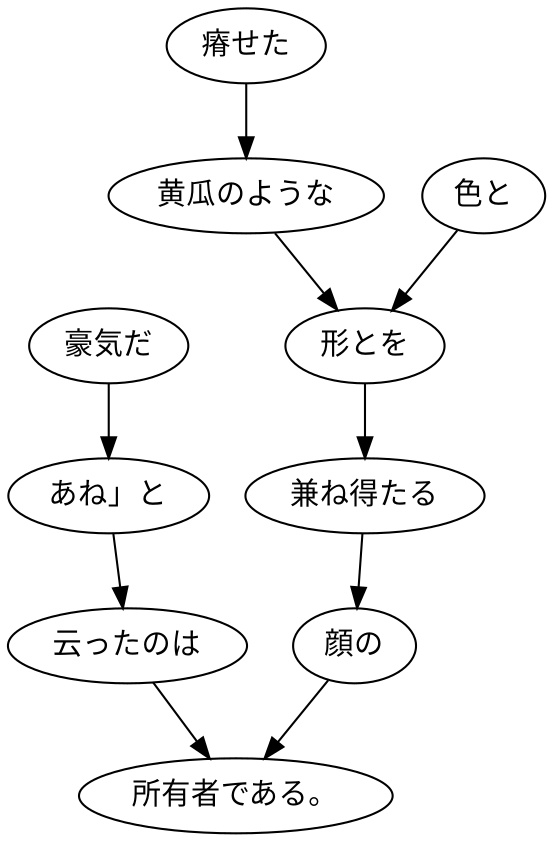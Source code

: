 digraph graph4409 {
	node0 [label="豪気だ"];
	node1 [label="あね」と"];
	node2 [label="云ったのは"];
	node3 [label="瘠せた"];
	node4 [label="黄瓜のような"];
	node5 [label="色と"];
	node6 [label="形とを"];
	node7 [label="兼ね得たる"];
	node8 [label="顔の"];
	node9 [label="所有者である。"];
	node0 -> node1;
	node1 -> node2;
	node2 -> node9;
	node3 -> node4;
	node4 -> node6;
	node5 -> node6;
	node6 -> node7;
	node7 -> node8;
	node8 -> node9;
}
